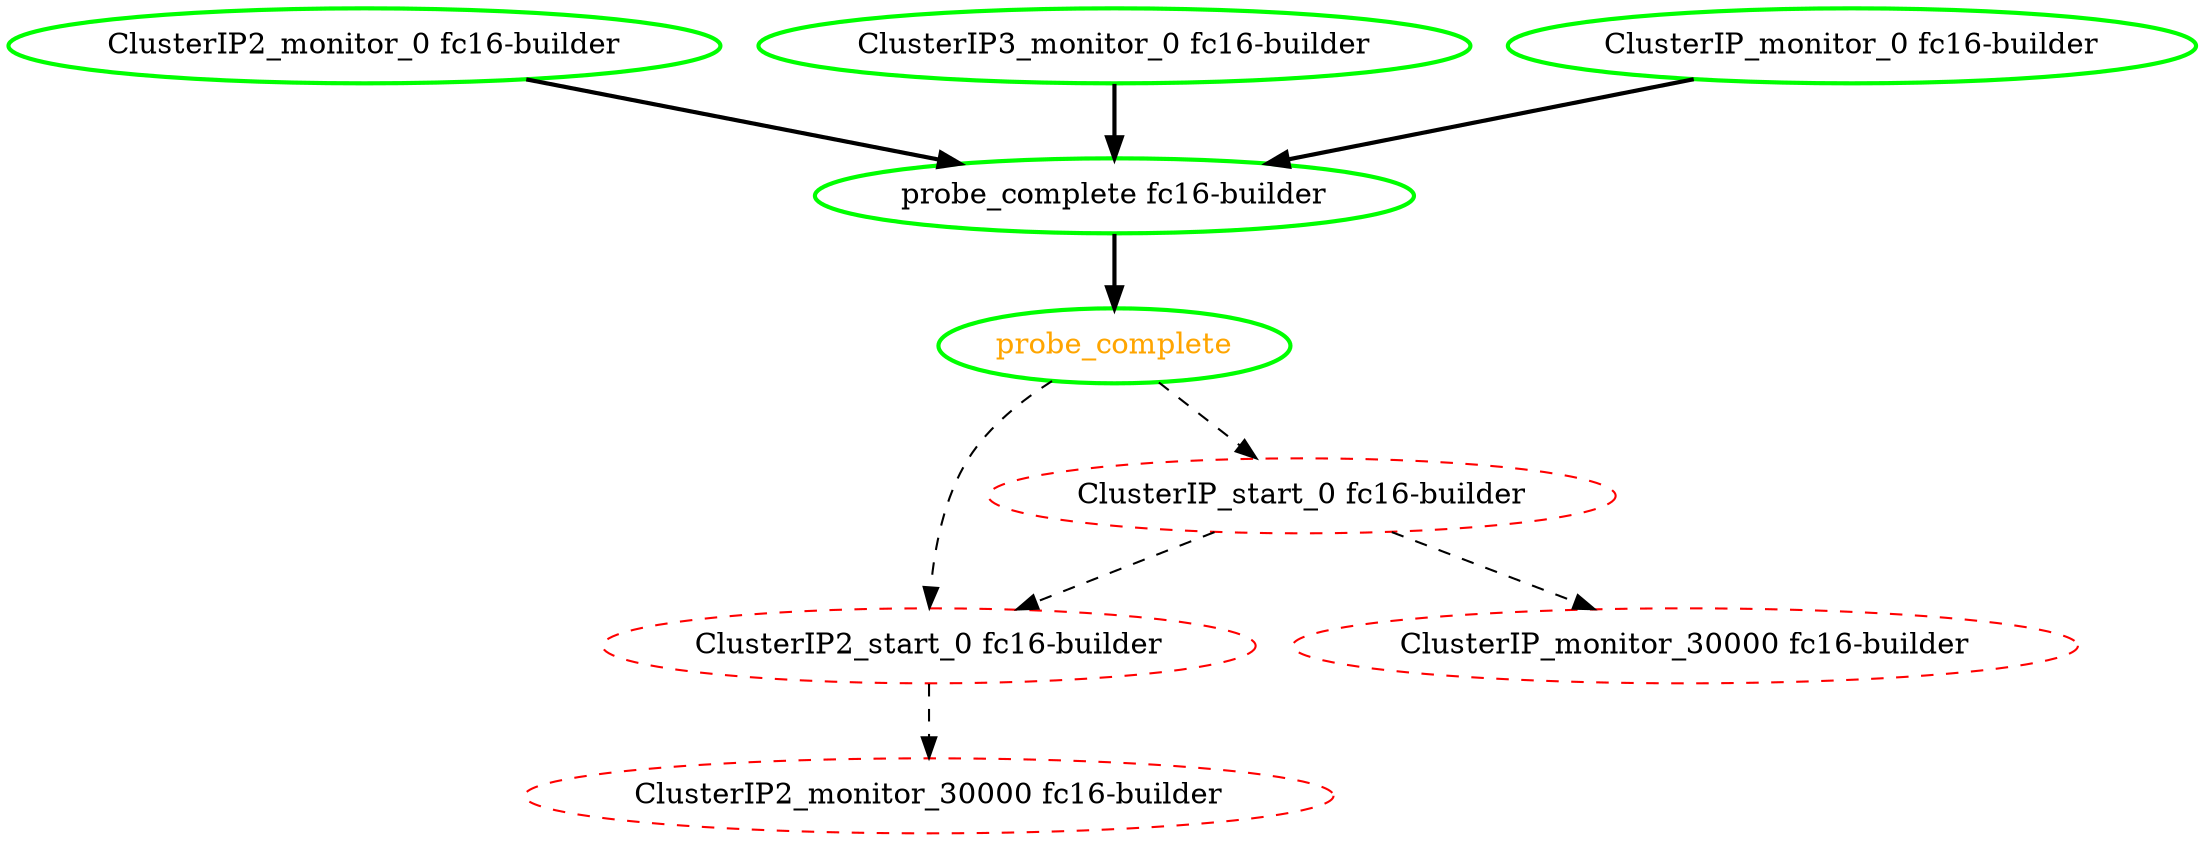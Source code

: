 digraph "g" {
"ClusterIP2_monitor_0 fc16-builder" -> "probe_complete fc16-builder" [ style = bold]
"ClusterIP2_monitor_0 fc16-builder" [ style=bold color="green" fontcolor="black"]
"ClusterIP2_monitor_30000 fc16-builder" [ style=dashed color="red" fontcolor="black"]
"ClusterIP2_start_0 fc16-builder" -> "ClusterIP2_monitor_30000 fc16-builder" [ style = dashed]
"ClusterIP2_start_0 fc16-builder" [ style=dashed color="red" fontcolor="black"]
"ClusterIP3_monitor_0 fc16-builder" -> "probe_complete fc16-builder" [ style = bold]
"ClusterIP3_monitor_0 fc16-builder" [ style=bold color="green" fontcolor="black"]
"ClusterIP_monitor_0 fc16-builder" -> "probe_complete fc16-builder" [ style = bold]
"ClusterIP_monitor_0 fc16-builder" [ style=bold color="green" fontcolor="black"]
"ClusterIP_monitor_30000 fc16-builder" [ style=dashed color="red" fontcolor="black"]
"ClusterIP_start_0 fc16-builder" -> "ClusterIP2_start_0 fc16-builder" [ style = dashed]
"ClusterIP_start_0 fc16-builder" -> "ClusterIP_monitor_30000 fc16-builder" [ style = dashed]
"ClusterIP_start_0 fc16-builder" [ style=dashed color="red" fontcolor="black"]
"probe_complete fc16-builder" -> "probe_complete" [ style = bold]
"probe_complete fc16-builder" [ style=bold color="green" fontcolor="black"]
"probe_complete" -> "ClusterIP2_start_0 fc16-builder" [ style = dashed]
"probe_complete" -> "ClusterIP_start_0 fc16-builder" [ style = dashed]
"probe_complete" [ style=bold color="green" fontcolor="orange"]
}
